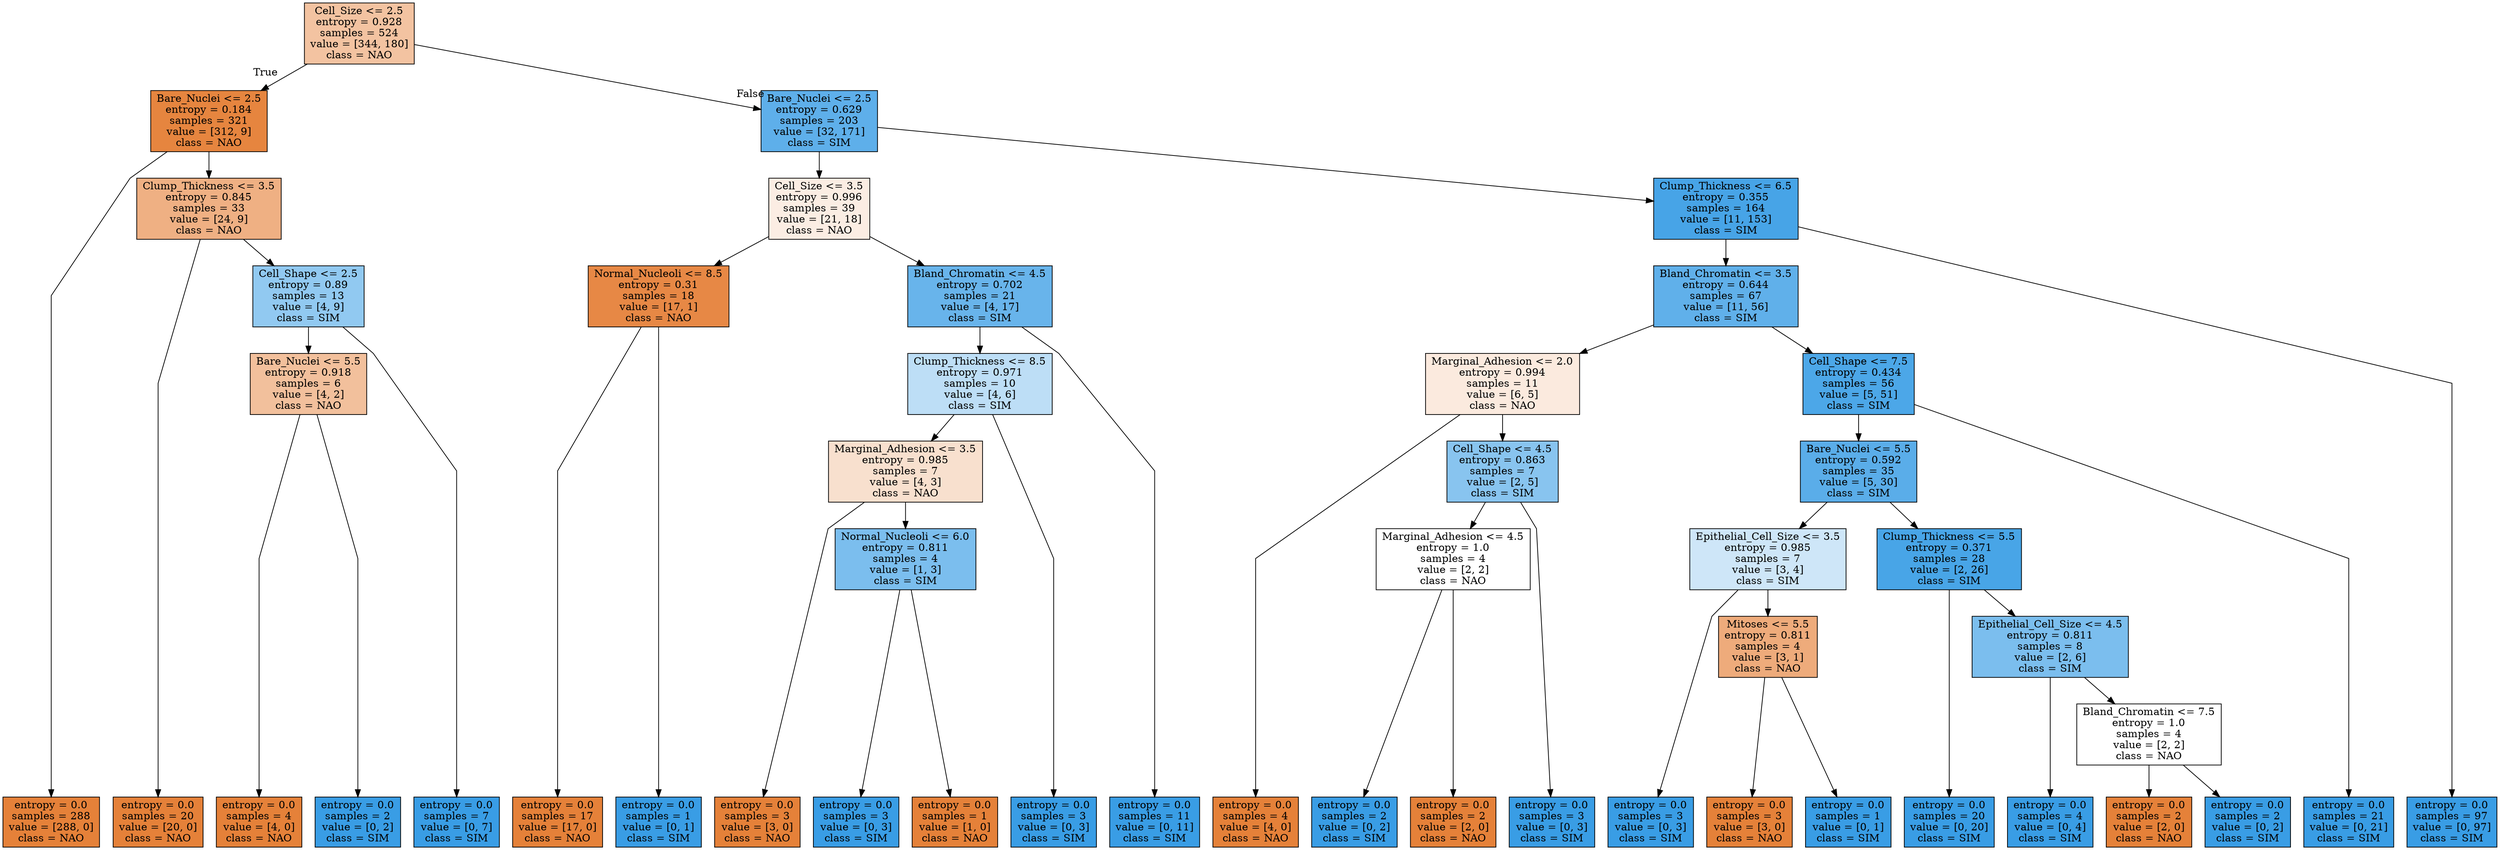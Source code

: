 digraph Tree {
node [shape=box, style="filled", color="black"] ;
graph [ranksep=equally, splines=polyline] ;
0 [label="Cell_Size <= 2.5\nentropy = 0.928\nsamples = 524\nvalue = [344, 180]\nclass = NAO", fillcolor="#f3c3a1"] ;
1 [label="Bare_Nuclei <= 2.5\nentropy = 0.184\nsamples = 321\nvalue = [312, 9]\nclass = NAO", fillcolor="#e6853f"] ;
0 -> 1 [labeldistance=2.5, labelangle=45, headlabel="True"] ;
2 [label="entropy = 0.0\nsamples = 288\nvalue = [288, 0]\nclass = NAO", fillcolor="#e58139"] ;
1 -> 2 ;
3 [label="Clump_Thickness <= 3.5\nentropy = 0.845\nsamples = 33\nvalue = [24, 9]\nclass = NAO", fillcolor="#efb083"] ;
1 -> 3 ;
4 [label="entropy = 0.0\nsamples = 20\nvalue = [20, 0]\nclass = NAO", fillcolor="#e58139"] ;
3 -> 4 ;
5 [label="Cell_Shape <= 2.5\nentropy = 0.89\nsamples = 13\nvalue = [4, 9]\nclass = SIM", fillcolor="#91c9f1"] ;
3 -> 5 ;
6 [label="Bare_Nuclei <= 5.5\nentropy = 0.918\nsamples = 6\nvalue = [4, 2]\nclass = NAO", fillcolor="#f2c09c"] ;
5 -> 6 ;
7 [label="entropy = 0.0\nsamples = 4\nvalue = [4, 0]\nclass = NAO", fillcolor="#e58139"] ;
6 -> 7 ;
8 [label="entropy = 0.0\nsamples = 2\nvalue = [0, 2]\nclass = SIM", fillcolor="#399de5"] ;
6 -> 8 ;
9 [label="entropy = 0.0\nsamples = 7\nvalue = [0, 7]\nclass = SIM", fillcolor="#399de5"] ;
5 -> 9 ;
10 [label="Bare_Nuclei <= 2.5\nentropy = 0.629\nsamples = 203\nvalue = [32, 171]\nclass = SIM", fillcolor="#5eafea"] ;
0 -> 10 [labeldistance=2.5, labelangle=-45, headlabel="False"] ;
11 [label="Cell_Size <= 3.5\nentropy = 0.996\nsamples = 39\nvalue = [21, 18]\nclass = NAO", fillcolor="#fbede3"] ;
10 -> 11 ;
12 [label="Normal_Nucleoli <= 8.5\nentropy = 0.31\nsamples = 18\nvalue = [17, 1]\nclass = NAO", fillcolor="#e78845"] ;
11 -> 12 ;
13 [label="entropy = 0.0\nsamples = 17\nvalue = [17, 0]\nclass = NAO", fillcolor="#e58139"] ;
12 -> 13 ;
14 [label="entropy = 0.0\nsamples = 1\nvalue = [0, 1]\nclass = SIM", fillcolor="#399de5"] ;
12 -> 14 ;
15 [label="Bland_Chromatin <= 4.5\nentropy = 0.702\nsamples = 21\nvalue = [4, 17]\nclass = SIM", fillcolor="#68b4eb"] ;
11 -> 15 ;
16 [label="Clump_Thickness <= 8.5\nentropy = 0.971\nsamples = 10\nvalue = [4, 6]\nclass = SIM", fillcolor="#bddef6"] ;
15 -> 16 ;
17 [label="Marginal_Adhesion <= 3.5\nentropy = 0.985\nsamples = 7\nvalue = [4, 3]\nclass = NAO", fillcolor="#f8e0ce"] ;
16 -> 17 ;
18 [label="entropy = 0.0\nsamples = 3\nvalue = [3, 0]\nclass = NAO", fillcolor="#e58139"] ;
17 -> 18 ;
19 [label="Normal_Nucleoli <= 6.0\nentropy = 0.811\nsamples = 4\nvalue = [1, 3]\nclass = SIM", fillcolor="#7bbeee"] ;
17 -> 19 ;
20 [label="entropy = 0.0\nsamples = 3\nvalue = [0, 3]\nclass = SIM", fillcolor="#399de5"] ;
19 -> 20 ;
21 [label="entropy = 0.0\nsamples = 1\nvalue = [1, 0]\nclass = NAO", fillcolor="#e58139"] ;
19 -> 21 ;
22 [label="entropy = 0.0\nsamples = 3\nvalue = [0, 3]\nclass = SIM", fillcolor="#399de5"] ;
16 -> 22 ;
23 [label="entropy = 0.0\nsamples = 11\nvalue = [0, 11]\nclass = SIM", fillcolor="#399de5"] ;
15 -> 23 ;
24 [label="Clump_Thickness <= 6.5\nentropy = 0.355\nsamples = 164\nvalue = [11, 153]\nclass = SIM", fillcolor="#47a4e7"] ;
10 -> 24 ;
25 [label="Bland_Chromatin <= 3.5\nentropy = 0.644\nsamples = 67\nvalue = [11, 56]\nclass = SIM", fillcolor="#60b0ea"] ;
24 -> 25 ;
26 [label="Marginal_Adhesion <= 2.0\nentropy = 0.994\nsamples = 11\nvalue = [6, 5]\nclass = NAO", fillcolor="#fbeade"] ;
25 -> 26 ;
27 [label="entropy = 0.0\nsamples = 4\nvalue = [4, 0]\nclass = NAO", fillcolor="#e58139"] ;
26 -> 27 ;
28 [label="Cell_Shape <= 4.5\nentropy = 0.863\nsamples = 7\nvalue = [2, 5]\nclass = SIM", fillcolor="#88c4ef"] ;
26 -> 28 ;
29 [label="Marginal_Adhesion <= 4.5\nentropy = 1.0\nsamples = 4\nvalue = [2, 2]\nclass = NAO", fillcolor="#ffffff"] ;
28 -> 29 ;
30 [label="entropy = 0.0\nsamples = 2\nvalue = [0, 2]\nclass = SIM", fillcolor="#399de5"] ;
29 -> 30 ;
31 [label="entropy = 0.0\nsamples = 2\nvalue = [2, 0]\nclass = NAO", fillcolor="#e58139"] ;
29 -> 31 ;
32 [label="entropy = 0.0\nsamples = 3\nvalue = [0, 3]\nclass = SIM", fillcolor="#399de5"] ;
28 -> 32 ;
33 [label="Cell_Shape <= 7.5\nentropy = 0.434\nsamples = 56\nvalue = [5, 51]\nclass = SIM", fillcolor="#4ca7e8"] ;
25 -> 33 ;
34 [label="Bare_Nuclei <= 5.5\nentropy = 0.592\nsamples = 35\nvalue = [5, 30]\nclass = SIM", fillcolor="#5aade9"] ;
33 -> 34 ;
35 [label="Epithelial_Cell_Size <= 3.5\nentropy = 0.985\nsamples = 7\nvalue = [3, 4]\nclass = SIM", fillcolor="#cee6f8"] ;
34 -> 35 ;
36 [label="entropy = 0.0\nsamples = 3\nvalue = [0, 3]\nclass = SIM", fillcolor="#399de5"] ;
35 -> 36 ;
37 [label="Mitoses <= 5.5\nentropy = 0.811\nsamples = 4\nvalue = [3, 1]\nclass = NAO", fillcolor="#eeab7b"] ;
35 -> 37 ;
38 [label="entropy = 0.0\nsamples = 3\nvalue = [3, 0]\nclass = NAO", fillcolor="#e58139"] ;
37 -> 38 ;
39 [label="entropy = 0.0\nsamples = 1\nvalue = [0, 1]\nclass = SIM", fillcolor="#399de5"] ;
37 -> 39 ;
40 [label="Clump_Thickness <= 5.5\nentropy = 0.371\nsamples = 28\nvalue = [2, 26]\nclass = SIM", fillcolor="#48a5e7"] ;
34 -> 40 ;
41 [label="entropy = 0.0\nsamples = 20\nvalue = [0, 20]\nclass = SIM", fillcolor="#399de5"] ;
40 -> 41 ;
42 [label="Epithelial_Cell_Size <= 4.5\nentropy = 0.811\nsamples = 8\nvalue = [2, 6]\nclass = SIM", fillcolor="#7bbeee"] ;
40 -> 42 ;
43 [label="entropy = 0.0\nsamples = 4\nvalue = [0, 4]\nclass = SIM", fillcolor="#399de5"] ;
42 -> 43 ;
44 [label="Bland_Chromatin <= 7.5\nentropy = 1.0\nsamples = 4\nvalue = [2, 2]\nclass = NAO", fillcolor="#ffffff"] ;
42 -> 44 ;
45 [label="entropy = 0.0\nsamples = 2\nvalue = [2, 0]\nclass = NAO", fillcolor="#e58139"] ;
44 -> 45 ;
46 [label="entropy = 0.0\nsamples = 2\nvalue = [0, 2]\nclass = SIM", fillcolor="#399de5"] ;
44 -> 46 ;
47 [label="entropy = 0.0\nsamples = 21\nvalue = [0, 21]\nclass = SIM", fillcolor="#399de5"] ;
33 -> 47 ;
48 [label="entropy = 0.0\nsamples = 97\nvalue = [0, 97]\nclass = SIM", fillcolor="#399de5"] ;
24 -> 48 ;
{rank=same ; 0} ;
{rank=same ; 1; 10} ;
{rank=same ; 3; 11; 24} ;
{rank=same ; 5; 12; 15; 25} ;
{rank=same ; 6; 16; 26; 33} ;
{rank=same ; 17; 28; 34} ;
{rank=same ; 19; 29; 35; 40} ;
{rank=same ; 37; 42} ;
{rank=same ; 44} ;
{rank=same ; 2; 4; 7; 8; 9; 13; 14; 18; 20; 21; 22; 23; 27; 30; 31; 32; 36; 38; 39; 41; 43; 45; 46; 47; 48} ;
}